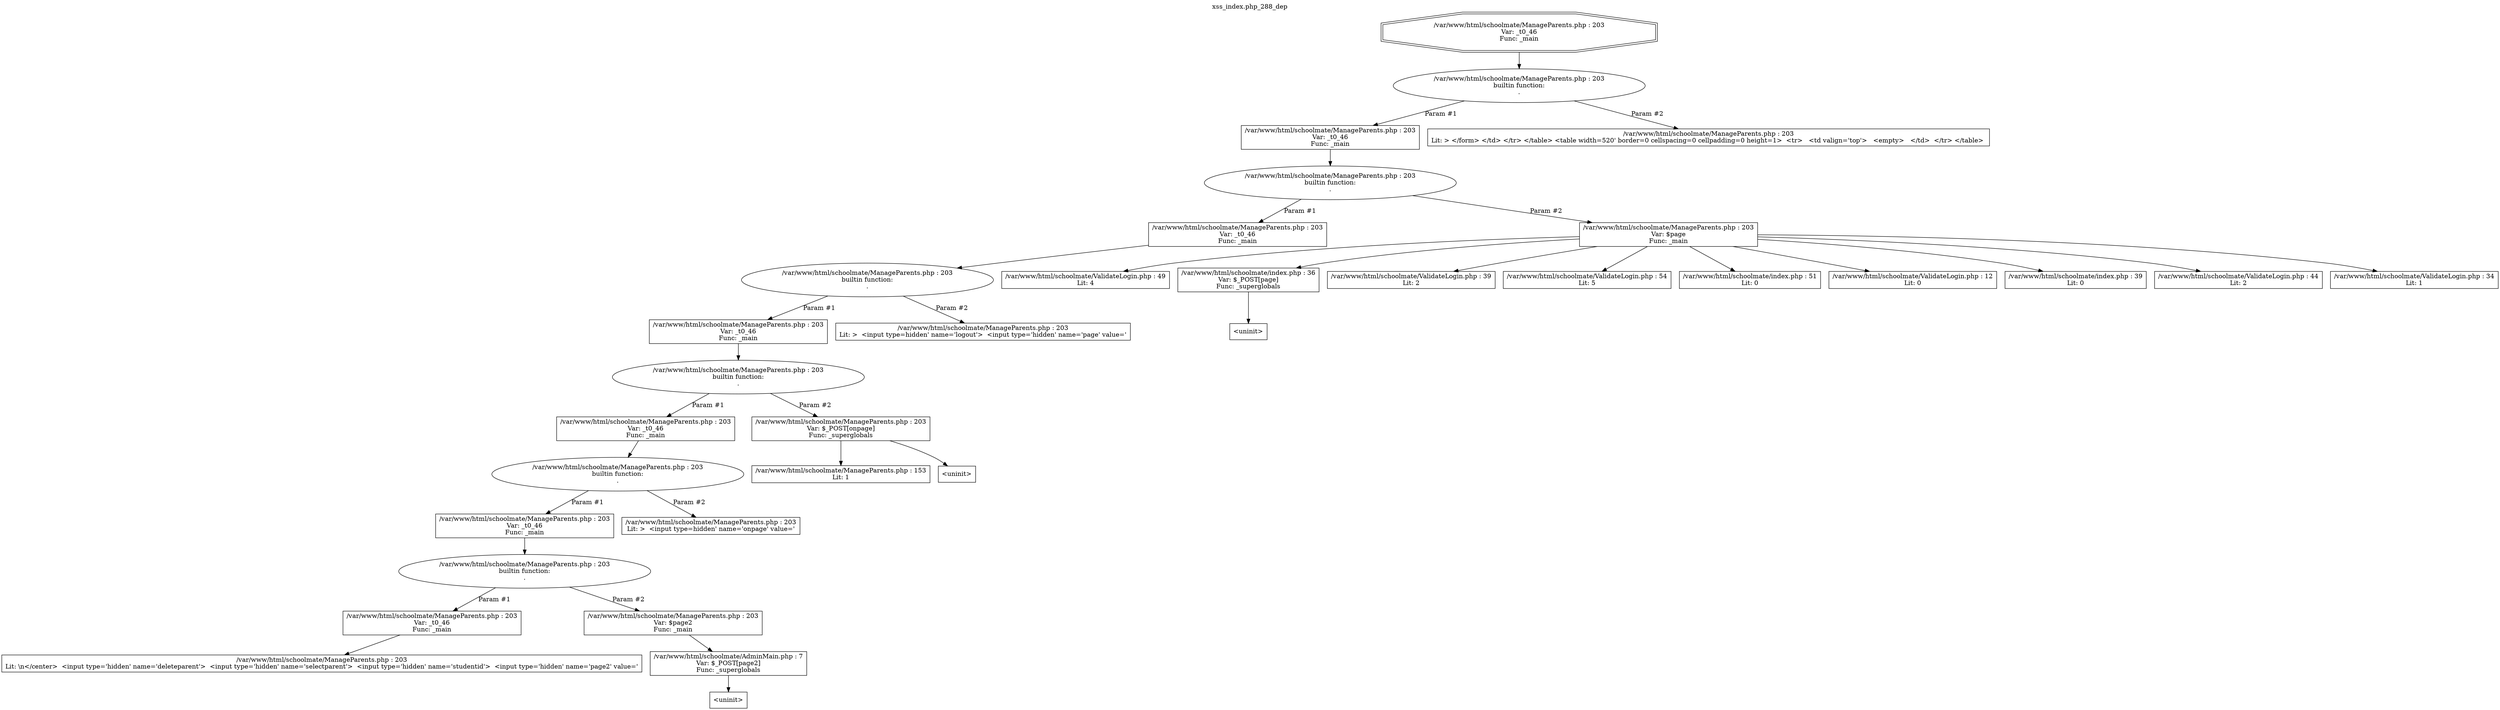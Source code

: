 digraph cfg {
  label="xss_index.php_288_dep";
  labelloc=t;
  n1 [shape=doubleoctagon, label="/var/www/html/schoolmate/ManageParents.php : 203\nVar: _t0_46\nFunc: _main\n"];
  n2 [shape=ellipse, label="/var/www/html/schoolmate/ManageParents.php : 203\nbuiltin function:\n.\n"];
  n3 [shape=box, label="/var/www/html/schoolmate/ManageParents.php : 203\nVar: _t0_46\nFunc: _main\n"];
  n4 [shape=ellipse, label="/var/www/html/schoolmate/ManageParents.php : 203\nbuiltin function:\n.\n"];
  n5 [shape=box, label="/var/www/html/schoolmate/ManageParents.php : 203\nVar: _t0_46\nFunc: _main\n"];
  n6 [shape=ellipse, label="/var/www/html/schoolmate/ManageParents.php : 203\nbuiltin function:\n.\n"];
  n7 [shape=box, label="/var/www/html/schoolmate/ManageParents.php : 203\nVar: _t0_46\nFunc: _main\n"];
  n8 [shape=ellipse, label="/var/www/html/schoolmate/ManageParents.php : 203\nbuiltin function:\n.\n"];
  n9 [shape=box, label="/var/www/html/schoolmate/ManageParents.php : 203\nVar: _t0_46\nFunc: _main\n"];
  n10 [shape=ellipse, label="/var/www/html/schoolmate/ManageParents.php : 203\nbuiltin function:\n.\n"];
  n11 [shape=box, label="/var/www/html/schoolmate/ManageParents.php : 203\nVar: _t0_46\nFunc: _main\n"];
  n12 [shape=ellipse, label="/var/www/html/schoolmate/ManageParents.php : 203\nbuiltin function:\n.\n"];
  n13 [shape=box, label="/var/www/html/schoolmate/ManageParents.php : 203\nVar: _t0_46\nFunc: _main\n"];
  n14 [shape=box, label="/var/www/html/schoolmate/ManageParents.php : 203\nLit: \\n</center>  <input type='hidden' name='deleteparent'>  <input type='hidden' name='selectparent'>  <input type='hidden' name='studentid'>  <input type='hidden' name='page2' value='\n"];
  n15 [shape=box, label="/var/www/html/schoolmate/ManageParents.php : 203\nVar: $page2\nFunc: _main\n"];
  n16 [shape=box, label="/var/www/html/schoolmate/AdminMain.php : 7\nVar: $_POST[page2]\nFunc: _superglobals\n"];
  n17 [shape=box, label="<uninit>"];
  n18 [shape=box, label="/var/www/html/schoolmate/ManageParents.php : 203\nLit: >  <input type=hidden' name='onpage' value='\n"];
  n19 [shape=box, label="/var/www/html/schoolmate/ManageParents.php : 203\nVar: $_POST[onpage]\nFunc: _superglobals\n"];
  n20 [shape=box, label="/var/www/html/schoolmate/ManageParents.php : 153\nLit: 1\n"];
  n21 [shape=box, label="<uninit>"];
  n22 [shape=box, label="/var/www/html/schoolmate/ManageParents.php : 203\nLit: >  <input type=hidden' name='logout'>  <input type='hidden' name='page' value='\n"];
  n23 [shape=box, label="/var/www/html/schoolmate/ManageParents.php : 203\nVar: $page\nFunc: _main\n"];
  n24 [shape=box, label="/var/www/html/schoolmate/ValidateLogin.php : 49\nLit: 4\n"];
  n25 [shape=box, label="/var/www/html/schoolmate/index.php : 36\nVar: $_POST[page]\nFunc: _superglobals\n"];
  n26 [shape=box, label="<uninit>"];
  n27 [shape=box, label="/var/www/html/schoolmate/ValidateLogin.php : 39\nLit: 2\n"];
  n28 [shape=box, label="/var/www/html/schoolmate/ValidateLogin.php : 54\nLit: 5\n"];
  n29 [shape=box, label="/var/www/html/schoolmate/index.php : 51\nLit: 0\n"];
  n30 [shape=box, label="/var/www/html/schoolmate/ValidateLogin.php : 12\nLit: 0\n"];
  n31 [shape=box, label="/var/www/html/schoolmate/index.php : 39\nLit: 0\n"];
  n32 [shape=box, label="/var/www/html/schoolmate/ValidateLogin.php : 44\nLit: 2\n"];
  n33 [shape=box, label="/var/www/html/schoolmate/ValidateLogin.php : 34\nLit: 1\n"];
  n34 [shape=box, label="/var/www/html/schoolmate/ManageParents.php : 203\nLit: > </form> </td> </tr> </table> <table width=520' border=0 cellspacing=0 cellpadding=0 height=1>  <tr>   <td valign='top'>   <empty>   </td>  </tr> </table> \n"];
  n1 -> n2;
  n3 -> n4;
  n5 -> n6;
  n7 -> n8;
  n9 -> n10;
  n11 -> n12;
  n13 -> n14;
  n12 -> n13[label="Param #1"];
  n12 -> n15[label="Param #2"];
  n16 -> n17;
  n15 -> n16;
  n10 -> n11[label="Param #1"];
  n10 -> n18[label="Param #2"];
  n8 -> n9[label="Param #1"];
  n8 -> n19[label="Param #2"];
  n19 -> n20;
  n19 -> n21;
  n6 -> n7[label="Param #1"];
  n6 -> n22[label="Param #2"];
  n4 -> n5[label="Param #1"];
  n4 -> n23[label="Param #2"];
  n23 -> n24;
  n23 -> n25;
  n23 -> n27;
  n23 -> n28;
  n23 -> n29;
  n23 -> n30;
  n23 -> n31;
  n23 -> n32;
  n23 -> n33;
  n25 -> n26;
  n2 -> n3[label="Param #1"];
  n2 -> n34[label="Param #2"];
}
